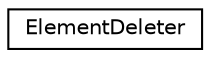 digraph "Graphical Class Hierarchy"
{
 // LATEX_PDF_SIZE
  edge [fontname="Helvetica",fontsize="10",labelfontname="Helvetica",labelfontsize="10"];
  node [fontname="Helvetica",fontsize="10",shape=record];
  rankdir="LR";
  Node0 [label="ElementDeleter",height=0.2,width=0.4,color="black", fillcolor="white", style="filled",URL="$classgtl_1_1_element_deleter.html",tooltip=" "];
}

